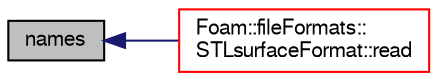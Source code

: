 digraph "names"
{
  bgcolor="transparent";
  edge [fontname="FreeSans",fontsize="10",labelfontname="FreeSans",labelfontsize="10"];
  node [fontname="FreeSans",fontsize="10",shape=record];
  rankdir="LR";
  Node32 [label="names",height=0.2,width=0.4,color="black", fillcolor="grey75", style="filled", fontcolor="black"];
  Node32 -> Node33 [dir="back",color="midnightblue",fontsize="10",style="solid",fontname="FreeSans"];
  Node33 [label="Foam::fileFormats::\lSTLsurfaceFormat::read",height=0.2,width=0.4,color="red",URL="$a29642.html#a464ebd67acbdff0014d4dae69e3ec4be",tooltip="Read from file. "];
}
